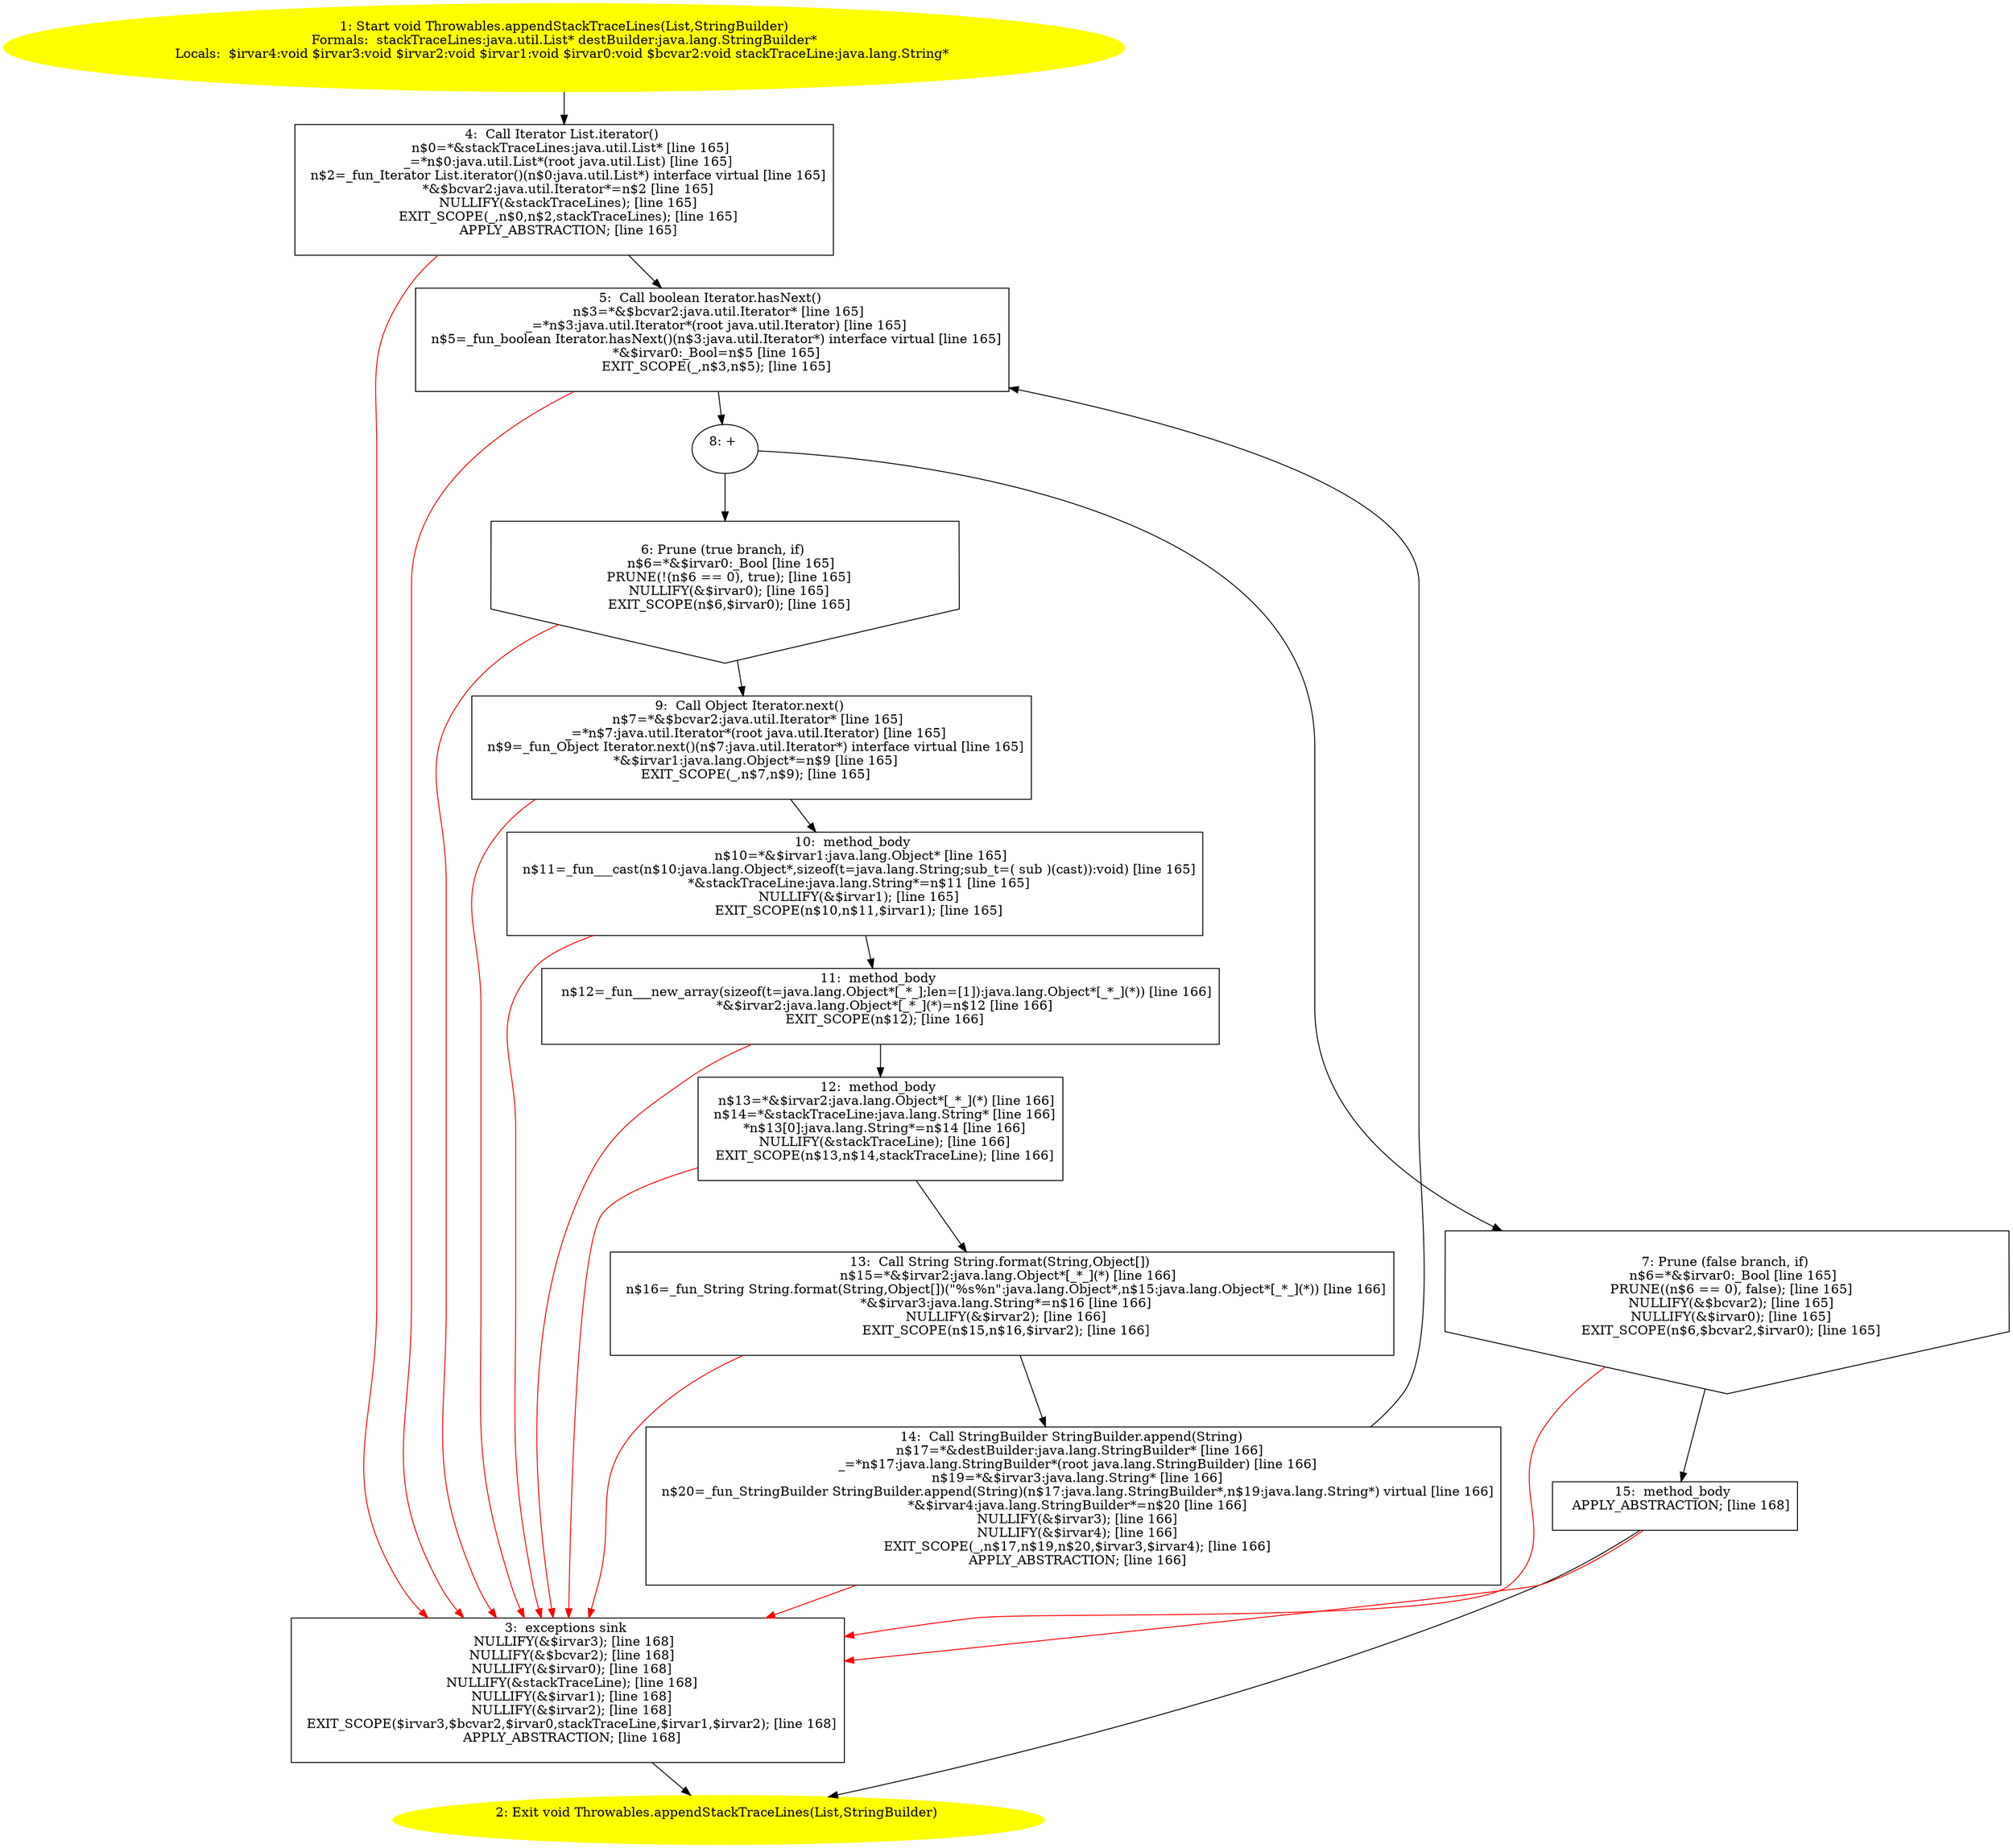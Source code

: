 /* @generated */
digraph cfg {
"org.junit.internal.Throwables.appendStackTraceLines(java.util.List,java.lang.StringBuilder):void.e1191d89c517fec4fedb2e42a512329f_1" [label="1: Start void Throwables.appendStackTraceLines(List,StringBuilder)\nFormals:  stackTraceLines:java.util.List* destBuilder:java.lang.StringBuilder*\nLocals:  $irvar4:void $irvar3:void $irvar2:void $irvar1:void $irvar0:void $bcvar2:void stackTraceLine:java.lang.String* \n  " color=yellow style=filled]
	

	 "org.junit.internal.Throwables.appendStackTraceLines(java.util.List,java.lang.StringBuilder):void.e1191d89c517fec4fedb2e42a512329f_1" -> "org.junit.internal.Throwables.appendStackTraceLines(java.util.List,java.lang.StringBuilder):void.e1191d89c517fec4fedb2e42a512329f_4" ;
"org.junit.internal.Throwables.appendStackTraceLines(java.util.List,java.lang.StringBuilder):void.e1191d89c517fec4fedb2e42a512329f_2" [label="2: Exit void Throwables.appendStackTraceLines(List,StringBuilder) \n  " color=yellow style=filled]
	

"org.junit.internal.Throwables.appendStackTraceLines(java.util.List,java.lang.StringBuilder):void.e1191d89c517fec4fedb2e42a512329f_3" [label="3:  exceptions sink \n   NULLIFY(&$irvar3); [line 168]\n  NULLIFY(&$bcvar2); [line 168]\n  NULLIFY(&$irvar0); [line 168]\n  NULLIFY(&stackTraceLine); [line 168]\n  NULLIFY(&$irvar1); [line 168]\n  NULLIFY(&$irvar2); [line 168]\n  EXIT_SCOPE($irvar3,$bcvar2,$irvar0,stackTraceLine,$irvar1,$irvar2); [line 168]\n  APPLY_ABSTRACTION; [line 168]\n " shape="box"]
	

	 "org.junit.internal.Throwables.appendStackTraceLines(java.util.List,java.lang.StringBuilder):void.e1191d89c517fec4fedb2e42a512329f_3" -> "org.junit.internal.Throwables.appendStackTraceLines(java.util.List,java.lang.StringBuilder):void.e1191d89c517fec4fedb2e42a512329f_2" ;
"org.junit.internal.Throwables.appendStackTraceLines(java.util.List,java.lang.StringBuilder):void.e1191d89c517fec4fedb2e42a512329f_4" [label="4:  Call Iterator List.iterator() \n   n$0=*&stackTraceLines:java.util.List* [line 165]\n  _=*n$0:java.util.List*(root java.util.List) [line 165]\n  n$2=_fun_Iterator List.iterator()(n$0:java.util.List*) interface virtual [line 165]\n  *&$bcvar2:java.util.Iterator*=n$2 [line 165]\n  NULLIFY(&stackTraceLines); [line 165]\n  EXIT_SCOPE(_,n$0,n$2,stackTraceLines); [line 165]\n  APPLY_ABSTRACTION; [line 165]\n " shape="box"]
	

	 "org.junit.internal.Throwables.appendStackTraceLines(java.util.List,java.lang.StringBuilder):void.e1191d89c517fec4fedb2e42a512329f_4" -> "org.junit.internal.Throwables.appendStackTraceLines(java.util.List,java.lang.StringBuilder):void.e1191d89c517fec4fedb2e42a512329f_5" ;
	 "org.junit.internal.Throwables.appendStackTraceLines(java.util.List,java.lang.StringBuilder):void.e1191d89c517fec4fedb2e42a512329f_4" -> "org.junit.internal.Throwables.appendStackTraceLines(java.util.List,java.lang.StringBuilder):void.e1191d89c517fec4fedb2e42a512329f_3" [color="red" ];
"org.junit.internal.Throwables.appendStackTraceLines(java.util.List,java.lang.StringBuilder):void.e1191d89c517fec4fedb2e42a512329f_5" [label="5:  Call boolean Iterator.hasNext() \n   n$3=*&$bcvar2:java.util.Iterator* [line 165]\n  _=*n$3:java.util.Iterator*(root java.util.Iterator) [line 165]\n  n$5=_fun_boolean Iterator.hasNext()(n$3:java.util.Iterator*) interface virtual [line 165]\n  *&$irvar0:_Bool=n$5 [line 165]\n  EXIT_SCOPE(_,n$3,n$5); [line 165]\n " shape="box"]
	

	 "org.junit.internal.Throwables.appendStackTraceLines(java.util.List,java.lang.StringBuilder):void.e1191d89c517fec4fedb2e42a512329f_5" -> "org.junit.internal.Throwables.appendStackTraceLines(java.util.List,java.lang.StringBuilder):void.e1191d89c517fec4fedb2e42a512329f_8" ;
	 "org.junit.internal.Throwables.appendStackTraceLines(java.util.List,java.lang.StringBuilder):void.e1191d89c517fec4fedb2e42a512329f_5" -> "org.junit.internal.Throwables.appendStackTraceLines(java.util.List,java.lang.StringBuilder):void.e1191d89c517fec4fedb2e42a512329f_3" [color="red" ];
"org.junit.internal.Throwables.appendStackTraceLines(java.util.List,java.lang.StringBuilder):void.e1191d89c517fec4fedb2e42a512329f_6" [label="6: Prune (true branch, if) \n   n$6=*&$irvar0:_Bool [line 165]\n  PRUNE(!(n$6 == 0), true); [line 165]\n  NULLIFY(&$irvar0); [line 165]\n  EXIT_SCOPE(n$6,$irvar0); [line 165]\n " shape="invhouse"]
	

	 "org.junit.internal.Throwables.appendStackTraceLines(java.util.List,java.lang.StringBuilder):void.e1191d89c517fec4fedb2e42a512329f_6" -> "org.junit.internal.Throwables.appendStackTraceLines(java.util.List,java.lang.StringBuilder):void.e1191d89c517fec4fedb2e42a512329f_9" ;
	 "org.junit.internal.Throwables.appendStackTraceLines(java.util.List,java.lang.StringBuilder):void.e1191d89c517fec4fedb2e42a512329f_6" -> "org.junit.internal.Throwables.appendStackTraceLines(java.util.List,java.lang.StringBuilder):void.e1191d89c517fec4fedb2e42a512329f_3" [color="red" ];
"org.junit.internal.Throwables.appendStackTraceLines(java.util.List,java.lang.StringBuilder):void.e1191d89c517fec4fedb2e42a512329f_7" [label="7: Prune (false branch, if) \n   n$6=*&$irvar0:_Bool [line 165]\n  PRUNE((n$6 == 0), false); [line 165]\n  NULLIFY(&$bcvar2); [line 165]\n  NULLIFY(&$irvar0); [line 165]\n  EXIT_SCOPE(n$6,$bcvar2,$irvar0); [line 165]\n " shape="invhouse"]
	

	 "org.junit.internal.Throwables.appendStackTraceLines(java.util.List,java.lang.StringBuilder):void.e1191d89c517fec4fedb2e42a512329f_7" -> "org.junit.internal.Throwables.appendStackTraceLines(java.util.List,java.lang.StringBuilder):void.e1191d89c517fec4fedb2e42a512329f_15" ;
	 "org.junit.internal.Throwables.appendStackTraceLines(java.util.List,java.lang.StringBuilder):void.e1191d89c517fec4fedb2e42a512329f_7" -> "org.junit.internal.Throwables.appendStackTraceLines(java.util.List,java.lang.StringBuilder):void.e1191d89c517fec4fedb2e42a512329f_3" [color="red" ];
"org.junit.internal.Throwables.appendStackTraceLines(java.util.List,java.lang.StringBuilder):void.e1191d89c517fec4fedb2e42a512329f_8" [label="8: + \n  " ]
	

	 "org.junit.internal.Throwables.appendStackTraceLines(java.util.List,java.lang.StringBuilder):void.e1191d89c517fec4fedb2e42a512329f_8" -> "org.junit.internal.Throwables.appendStackTraceLines(java.util.List,java.lang.StringBuilder):void.e1191d89c517fec4fedb2e42a512329f_6" ;
	 "org.junit.internal.Throwables.appendStackTraceLines(java.util.List,java.lang.StringBuilder):void.e1191d89c517fec4fedb2e42a512329f_8" -> "org.junit.internal.Throwables.appendStackTraceLines(java.util.List,java.lang.StringBuilder):void.e1191d89c517fec4fedb2e42a512329f_7" ;
"org.junit.internal.Throwables.appendStackTraceLines(java.util.List,java.lang.StringBuilder):void.e1191d89c517fec4fedb2e42a512329f_9" [label="9:  Call Object Iterator.next() \n   n$7=*&$bcvar2:java.util.Iterator* [line 165]\n  _=*n$7:java.util.Iterator*(root java.util.Iterator) [line 165]\n  n$9=_fun_Object Iterator.next()(n$7:java.util.Iterator*) interface virtual [line 165]\n  *&$irvar1:java.lang.Object*=n$9 [line 165]\n  EXIT_SCOPE(_,n$7,n$9); [line 165]\n " shape="box"]
	

	 "org.junit.internal.Throwables.appendStackTraceLines(java.util.List,java.lang.StringBuilder):void.e1191d89c517fec4fedb2e42a512329f_9" -> "org.junit.internal.Throwables.appendStackTraceLines(java.util.List,java.lang.StringBuilder):void.e1191d89c517fec4fedb2e42a512329f_10" ;
	 "org.junit.internal.Throwables.appendStackTraceLines(java.util.List,java.lang.StringBuilder):void.e1191d89c517fec4fedb2e42a512329f_9" -> "org.junit.internal.Throwables.appendStackTraceLines(java.util.List,java.lang.StringBuilder):void.e1191d89c517fec4fedb2e42a512329f_3" [color="red" ];
"org.junit.internal.Throwables.appendStackTraceLines(java.util.List,java.lang.StringBuilder):void.e1191d89c517fec4fedb2e42a512329f_10" [label="10:  method_body \n   n$10=*&$irvar1:java.lang.Object* [line 165]\n  n$11=_fun___cast(n$10:java.lang.Object*,sizeof(t=java.lang.String;sub_t=( sub )(cast)):void) [line 165]\n  *&stackTraceLine:java.lang.String*=n$11 [line 165]\n  NULLIFY(&$irvar1); [line 165]\n  EXIT_SCOPE(n$10,n$11,$irvar1); [line 165]\n " shape="box"]
	

	 "org.junit.internal.Throwables.appendStackTraceLines(java.util.List,java.lang.StringBuilder):void.e1191d89c517fec4fedb2e42a512329f_10" -> "org.junit.internal.Throwables.appendStackTraceLines(java.util.List,java.lang.StringBuilder):void.e1191d89c517fec4fedb2e42a512329f_11" ;
	 "org.junit.internal.Throwables.appendStackTraceLines(java.util.List,java.lang.StringBuilder):void.e1191d89c517fec4fedb2e42a512329f_10" -> "org.junit.internal.Throwables.appendStackTraceLines(java.util.List,java.lang.StringBuilder):void.e1191d89c517fec4fedb2e42a512329f_3" [color="red" ];
"org.junit.internal.Throwables.appendStackTraceLines(java.util.List,java.lang.StringBuilder):void.e1191d89c517fec4fedb2e42a512329f_11" [label="11:  method_body \n   n$12=_fun___new_array(sizeof(t=java.lang.Object*[_*_];len=[1]):java.lang.Object*[_*_](*)) [line 166]\n  *&$irvar2:java.lang.Object*[_*_](*)=n$12 [line 166]\n  EXIT_SCOPE(n$12); [line 166]\n " shape="box"]
	

	 "org.junit.internal.Throwables.appendStackTraceLines(java.util.List,java.lang.StringBuilder):void.e1191d89c517fec4fedb2e42a512329f_11" -> "org.junit.internal.Throwables.appendStackTraceLines(java.util.List,java.lang.StringBuilder):void.e1191d89c517fec4fedb2e42a512329f_12" ;
	 "org.junit.internal.Throwables.appendStackTraceLines(java.util.List,java.lang.StringBuilder):void.e1191d89c517fec4fedb2e42a512329f_11" -> "org.junit.internal.Throwables.appendStackTraceLines(java.util.List,java.lang.StringBuilder):void.e1191d89c517fec4fedb2e42a512329f_3" [color="red" ];
"org.junit.internal.Throwables.appendStackTraceLines(java.util.List,java.lang.StringBuilder):void.e1191d89c517fec4fedb2e42a512329f_12" [label="12:  method_body \n   n$13=*&$irvar2:java.lang.Object*[_*_](*) [line 166]\n  n$14=*&stackTraceLine:java.lang.String* [line 166]\n  *n$13[0]:java.lang.String*=n$14 [line 166]\n  NULLIFY(&stackTraceLine); [line 166]\n  EXIT_SCOPE(n$13,n$14,stackTraceLine); [line 166]\n " shape="box"]
	

	 "org.junit.internal.Throwables.appendStackTraceLines(java.util.List,java.lang.StringBuilder):void.e1191d89c517fec4fedb2e42a512329f_12" -> "org.junit.internal.Throwables.appendStackTraceLines(java.util.List,java.lang.StringBuilder):void.e1191d89c517fec4fedb2e42a512329f_13" ;
	 "org.junit.internal.Throwables.appendStackTraceLines(java.util.List,java.lang.StringBuilder):void.e1191d89c517fec4fedb2e42a512329f_12" -> "org.junit.internal.Throwables.appendStackTraceLines(java.util.List,java.lang.StringBuilder):void.e1191d89c517fec4fedb2e42a512329f_3" [color="red" ];
"org.junit.internal.Throwables.appendStackTraceLines(java.util.List,java.lang.StringBuilder):void.e1191d89c517fec4fedb2e42a512329f_13" [label="13:  Call String String.format(String,Object[]) \n   n$15=*&$irvar2:java.lang.Object*[_*_](*) [line 166]\n  n$16=_fun_String String.format(String,Object[])(\"%s%n\":java.lang.Object*,n$15:java.lang.Object*[_*_](*)) [line 166]\n  *&$irvar3:java.lang.String*=n$16 [line 166]\n  NULLIFY(&$irvar2); [line 166]\n  EXIT_SCOPE(n$15,n$16,$irvar2); [line 166]\n " shape="box"]
	

	 "org.junit.internal.Throwables.appendStackTraceLines(java.util.List,java.lang.StringBuilder):void.e1191d89c517fec4fedb2e42a512329f_13" -> "org.junit.internal.Throwables.appendStackTraceLines(java.util.List,java.lang.StringBuilder):void.e1191d89c517fec4fedb2e42a512329f_14" ;
	 "org.junit.internal.Throwables.appendStackTraceLines(java.util.List,java.lang.StringBuilder):void.e1191d89c517fec4fedb2e42a512329f_13" -> "org.junit.internal.Throwables.appendStackTraceLines(java.util.List,java.lang.StringBuilder):void.e1191d89c517fec4fedb2e42a512329f_3" [color="red" ];
"org.junit.internal.Throwables.appendStackTraceLines(java.util.List,java.lang.StringBuilder):void.e1191d89c517fec4fedb2e42a512329f_14" [label="14:  Call StringBuilder StringBuilder.append(String) \n   n$17=*&destBuilder:java.lang.StringBuilder* [line 166]\n  _=*n$17:java.lang.StringBuilder*(root java.lang.StringBuilder) [line 166]\n  n$19=*&$irvar3:java.lang.String* [line 166]\n  n$20=_fun_StringBuilder StringBuilder.append(String)(n$17:java.lang.StringBuilder*,n$19:java.lang.String*) virtual [line 166]\n  *&$irvar4:java.lang.StringBuilder*=n$20 [line 166]\n  NULLIFY(&$irvar3); [line 166]\n  NULLIFY(&$irvar4); [line 166]\n  EXIT_SCOPE(_,n$17,n$19,n$20,$irvar3,$irvar4); [line 166]\n  APPLY_ABSTRACTION; [line 166]\n " shape="box"]
	

	 "org.junit.internal.Throwables.appendStackTraceLines(java.util.List,java.lang.StringBuilder):void.e1191d89c517fec4fedb2e42a512329f_14" -> "org.junit.internal.Throwables.appendStackTraceLines(java.util.List,java.lang.StringBuilder):void.e1191d89c517fec4fedb2e42a512329f_5" ;
	 "org.junit.internal.Throwables.appendStackTraceLines(java.util.List,java.lang.StringBuilder):void.e1191d89c517fec4fedb2e42a512329f_14" -> "org.junit.internal.Throwables.appendStackTraceLines(java.util.List,java.lang.StringBuilder):void.e1191d89c517fec4fedb2e42a512329f_3" [color="red" ];
"org.junit.internal.Throwables.appendStackTraceLines(java.util.List,java.lang.StringBuilder):void.e1191d89c517fec4fedb2e42a512329f_15" [label="15:  method_body \n   APPLY_ABSTRACTION; [line 168]\n " shape="box"]
	

	 "org.junit.internal.Throwables.appendStackTraceLines(java.util.List,java.lang.StringBuilder):void.e1191d89c517fec4fedb2e42a512329f_15" -> "org.junit.internal.Throwables.appendStackTraceLines(java.util.List,java.lang.StringBuilder):void.e1191d89c517fec4fedb2e42a512329f_2" ;
	 "org.junit.internal.Throwables.appendStackTraceLines(java.util.List,java.lang.StringBuilder):void.e1191d89c517fec4fedb2e42a512329f_15" -> "org.junit.internal.Throwables.appendStackTraceLines(java.util.List,java.lang.StringBuilder):void.e1191d89c517fec4fedb2e42a512329f_3" [color="red" ];
}
